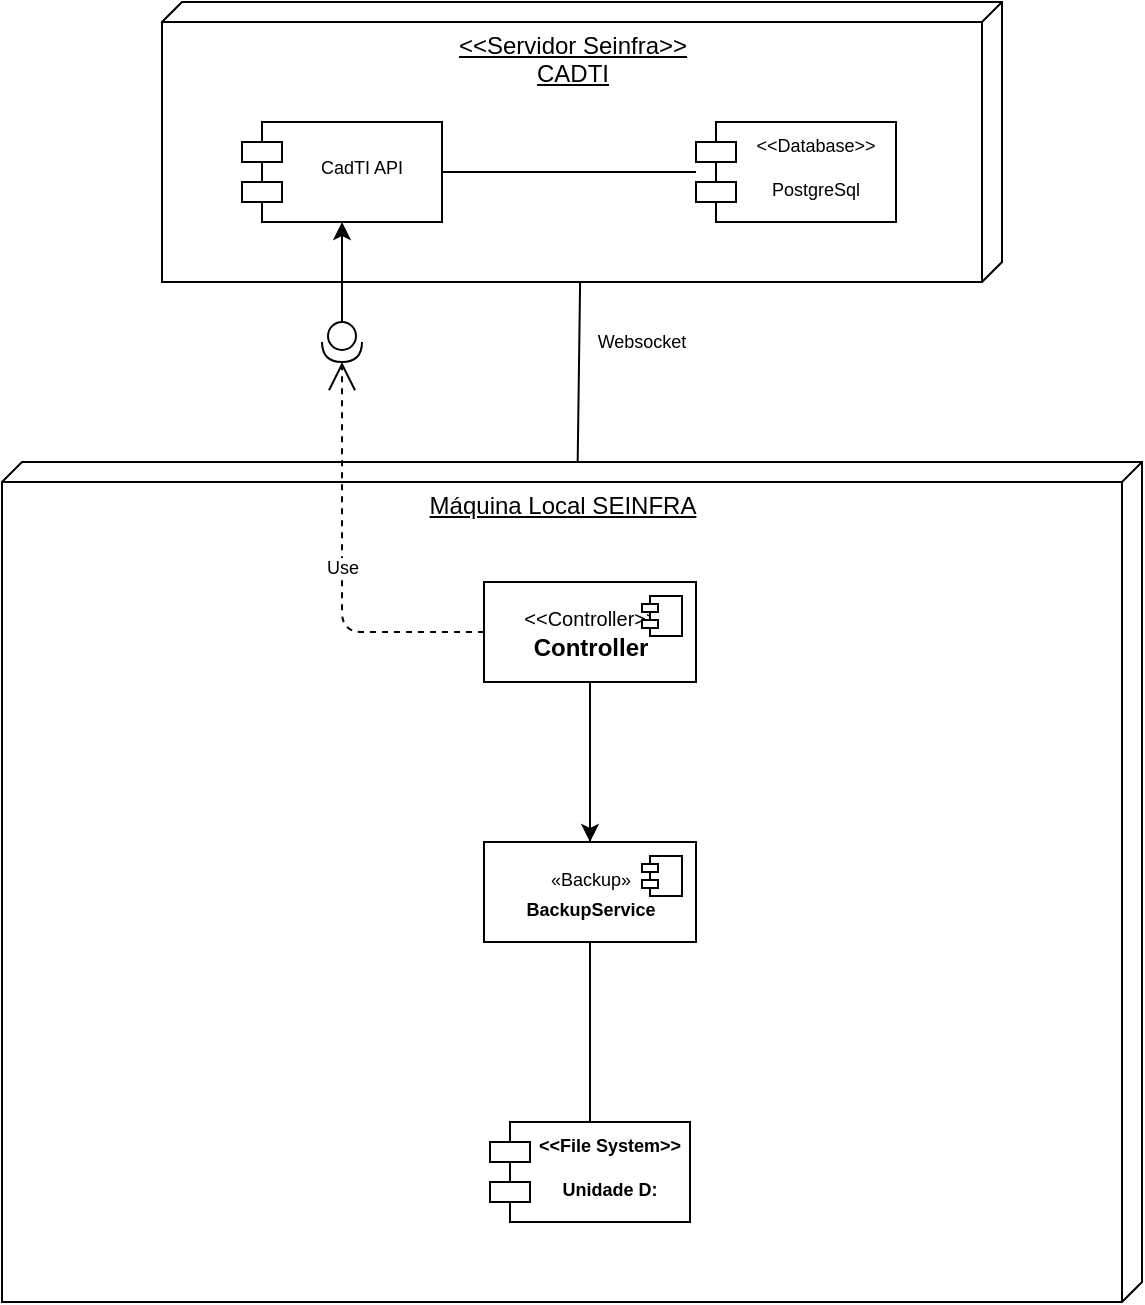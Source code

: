 <mxfile version="14.6.9" type="device"><diagram id="dYts7vBvIg4TQCnoWOex" name="Page-1"><mxGraphModel dx="1673" dy="829" grid="1" gridSize="10" guides="1" tooltips="1" connect="1" arrows="1" fold="1" page="1" pageScale="1" pageWidth="827" pageHeight="1169" math="0" shadow="0"><root><mxCell id="0"/><mxCell id="1" parent="0"/><mxCell id="lHhB7YwZy8eBTK6Nw1PC-9" value="Máquina Local SEINFRA" style="verticalAlign=top;align=center;spacingTop=8;spacingLeft=2;spacingRight=12;shape=cube;size=10;direction=south;fontStyle=4;html=1;" vertex="1" parent="1"><mxGeometry x="120" y="280" width="570" height="420" as="geometry"/></mxCell><mxCell id="lHhB7YwZy8eBTK6Nw1PC-4" value="&amp;lt;&amp;lt;Servidor Seinfra&amp;gt;&amp;gt;&lt;br&gt;CADTI" style="verticalAlign=top;align=center;spacingTop=8;spacingLeft=2;spacingRight=12;shape=cube;size=10;direction=south;fontStyle=4;html=1;" vertex="1" parent="1"><mxGeometry x="200" y="50" width="420" height="140" as="geometry"/></mxCell><mxCell id="lHhB7YwZy8eBTK6Nw1PC-28" value="" style="edgeStyle=orthogonalEdgeStyle;rounded=0;orthogonalLoop=1;jettySize=auto;html=1;fontSize=9;" edge="1" parent="1" source="lHhB7YwZy8eBTK6Nw1PC-6" target="lHhB7YwZy8eBTK6Nw1PC-26"><mxGeometry relative="1" as="geometry"/></mxCell><mxCell id="lHhB7YwZy8eBTK6Nw1PC-6" value="&lt;font size=&quot;1&quot;&gt;&amp;lt;&amp;lt;Controller&amp;gt;&amp;gt;&lt;br&gt;&lt;/font&gt;&lt;b&gt;Controller&lt;/b&gt;" style="html=1;dropTarget=0;" vertex="1" parent="1"><mxGeometry x="361" y="340" width="106" height="50" as="geometry"/></mxCell><mxCell id="lHhB7YwZy8eBTK6Nw1PC-7" value="" style="shape=module;jettyWidth=8;jettyHeight=4;" vertex="1" parent="lHhB7YwZy8eBTK6Nw1PC-6"><mxGeometry x="1" width="20" height="20" relative="1" as="geometry"><mxPoint x="-27" y="7" as="offset"/></mxGeometry></mxCell><mxCell id="lHhB7YwZy8eBTK6Nw1PC-10" value="&lt;&lt;File System&gt;&gt;&#10;&#10;Unidade D:" style="shape=module;align=left;spacingLeft=20;align=center;verticalAlign=top;fontSize=9;fontStyle=1" vertex="1" parent="1"><mxGeometry x="364" y="610" width="100" height="50" as="geometry"/></mxCell><mxCell id="lHhB7YwZy8eBTK6Nw1PC-15" value="" style="endArrow=none;html=1;entryX=0.5;entryY=1;entryDx=0;entryDy=0;" edge="1" parent="1" source="lHhB7YwZy8eBTK6Nw1PC-10" target="lHhB7YwZy8eBTK6Nw1PC-6"><mxGeometry width="50" height="50" relative="1" as="geometry"><mxPoint x="491" y="450" as="sourcePoint"/><mxPoint x="541" y="400" as="targetPoint"/></mxGeometry></mxCell><mxCell id="lHhB7YwZy8eBTK6Nw1PC-16" value="" style="endArrow=none;html=1;fontSize=9;" edge="1" parent="1" source="lHhB7YwZy8eBTK6Nw1PC-9" target="lHhB7YwZy8eBTK6Nw1PC-4"><mxGeometry width="50" height="50" relative="1" as="geometry"><mxPoint x="480" y="430" as="sourcePoint"/><mxPoint x="530" y="380" as="targetPoint"/></mxGeometry></mxCell><UserObject label="Websocket" placeholders="1" name="Variable" id="lHhB7YwZy8eBTK6Nw1PC-18"><mxCell style="text;html=1;strokeColor=none;fillColor=none;align=center;verticalAlign=middle;whiteSpace=wrap;overflow=hidden;fontSize=9;" vertex="1" parent="1"><mxGeometry x="400" y="210" width="80" height="20" as="geometry"/></mxCell></UserObject><mxCell id="lHhB7YwZy8eBTK6Nw1PC-19" value="&lt;&lt;Database&gt;&gt;&#10;&#10;PostgreSql" style="shape=module;align=left;spacingLeft=20;align=center;verticalAlign=top;fontSize=9;" vertex="1" parent="1"><mxGeometry x="467" y="110" width="100" height="50" as="geometry"/></mxCell><mxCell id="lHhB7YwZy8eBTK6Nw1PC-21" value="&#10;CadTI API" style="shape=module;align=left;spacingLeft=20;align=center;verticalAlign=top;fontSize=9;" vertex="1" parent="1"><mxGeometry x="240" y="110" width="100" height="50" as="geometry"/></mxCell><mxCell id="lHhB7YwZy8eBTK6Nw1PC-22" value="" style="endArrow=none;html=1;fontSize=9;exitX=1;exitY=0.5;exitDx=0;exitDy=0;" edge="1" parent="1" source="lHhB7YwZy8eBTK6Nw1PC-21" target="lHhB7YwZy8eBTK6Nw1PC-19"><mxGeometry width="50" height="50" relative="1" as="geometry"><mxPoint x="450" y="450" as="sourcePoint"/><mxPoint x="500" y="400" as="targetPoint"/></mxGeometry></mxCell><mxCell id="lHhB7YwZy8eBTK6Nw1PC-24" value="" style="edgeStyle=orthogonalEdgeStyle;rounded=0;orthogonalLoop=1;jettySize=auto;html=1;fontSize=9;entryX=0.5;entryY=1;entryDx=0;entryDy=0;" edge="1" parent="1" source="lHhB7YwZy8eBTK6Nw1PC-23" target="lHhB7YwZy8eBTK6Nw1PC-21"><mxGeometry relative="1" as="geometry"/></mxCell><mxCell id="lHhB7YwZy8eBTK6Nw1PC-23" value="" style="shape=providedRequiredInterface;html=1;verticalLabelPosition=bottom;fontSize=9;rotation=90;" vertex="1" parent="1"><mxGeometry x="280" y="210" width="20" height="20" as="geometry"/></mxCell><mxCell id="lHhB7YwZy8eBTK6Nw1PC-25" value="Use" style="endArrow=open;endSize=12;dashed=1;html=1;fontSize=9;exitX=0;exitY=0.5;exitDx=0;exitDy=0;entryX=1;entryY=0.5;entryDx=0;entryDy=0;entryPerimeter=0;edgeStyle=orthogonalEdgeStyle;" edge="1" parent="1" source="lHhB7YwZy8eBTK6Nw1PC-6" target="lHhB7YwZy8eBTK6Nw1PC-23"><mxGeometry width="160" relative="1" as="geometry"><mxPoint x="390" y="400" as="sourcePoint"/><mxPoint x="550" y="400" as="targetPoint"/></mxGeometry></mxCell><mxCell id="lHhB7YwZy8eBTK6Nw1PC-26" value="&lt;font style=&quot;font-size: 9px&quot;&gt;«Backup»&lt;br&gt;&lt;b&gt;BackupService&lt;/b&gt;&lt;/font&gt;" style="html=1;dropTarget=0;" vertex="1" parent="1"><mxGeometry x="361" y="470" width="106" height="50" as="geometry"/></mxCell><mxCell id="lHhB7YwZy8eBTK6Nw1PC-27" value="" style="shape=module;jettyWidth=8;jettyHeight=4;" vertex="1" parent="lHhB7YwZy8eBTK6Nw1PC-26"><mxGeometry x="1" width="20" height="20" relative="1" as="geometry"><mxPoint x="-27" y="7" as="offset"/></mxGeometry></mxCell></root></mxGraphModel></diagram></mxfile>